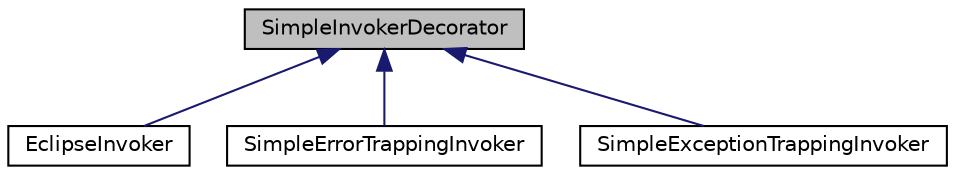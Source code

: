 digraph "SimpleInvokerDecorator"
{
  edge [fontname="Helvetica",fontsize="10",labelfontname="Helvetica",labelfontsize="10"];
  node [fontname="Helvetica",fontsize="10",shape=record];
  Node1 [label="SimpleInvokerDecorator",height=0.2,width=0.4,color="black", fillcolor="grey75", style="filled" fontcolor="black"];
  Node1 -> Node2 [dir="back",color="midnightblue",fontsize="10",style="solid",fontname="Helvetica"];
  Node2 [label="EclipseInvoker",height=0.2,width=0.4,color="black", fillcolor="white", style="filled",URL="$class_eclipse_invoker.html"];
  Node1 -> Node3 [dir="back",color="midnightblue",fontsize="10",style="solid",fontname="Helvetica"];
  Node3 [label="SimpleErrorTrappingInvoker",height=0.2,width=0.4,color="black", fillcolor="white", style="filled",URL="$class_simple_error_trapping_invoker.html"];
  Node1 -> Node4 [dir="back",color="midnightblue",fontsize="10",style="solid",fontname="Helvetica"];
  Node4 [label="SimpleExceptionTrappingInvoker",height=0.2,width=0.4,color="black", fillcolor="white", style="filled",URL="$class_simple_exception_trapping_invoker.html"];
}
